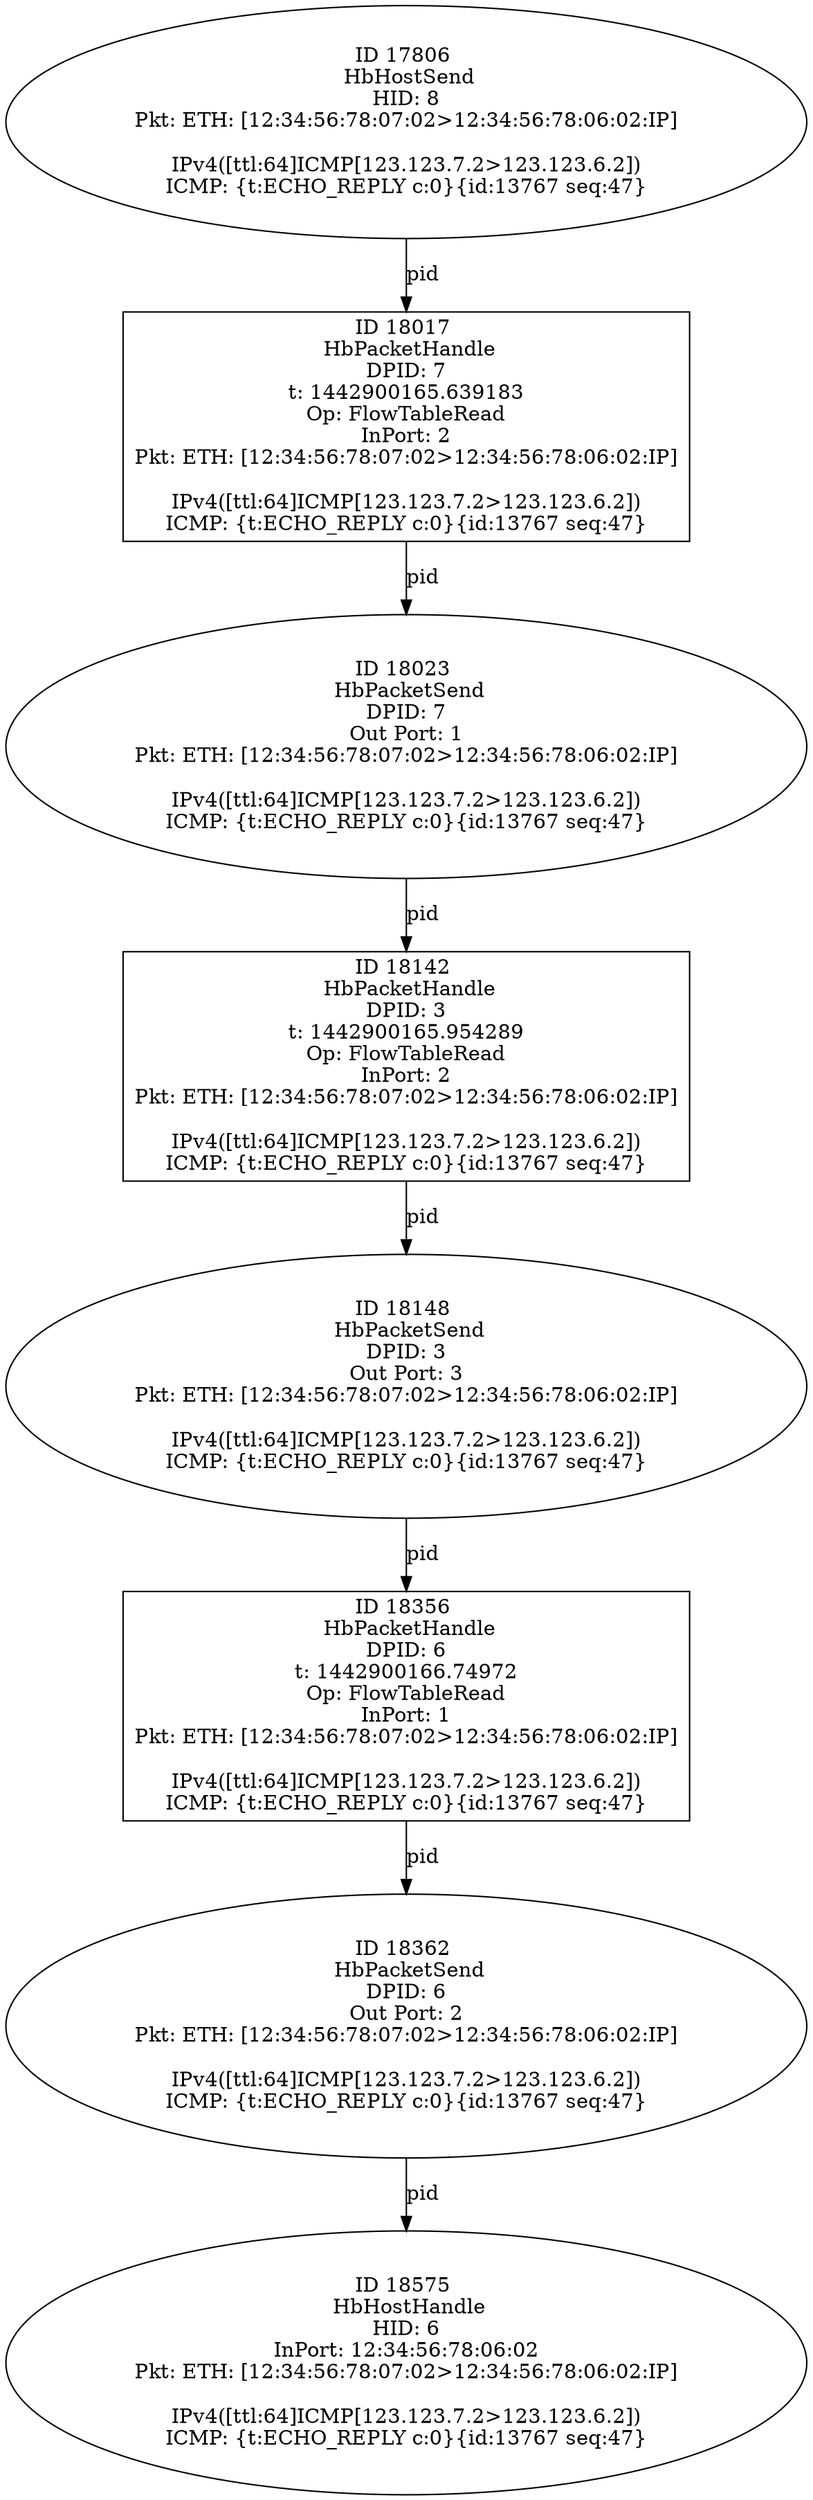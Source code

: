 strict digraph G {
18017 [shape=box, event=<hb_events.HbPacketHandle object at 0x10ba1bf90>, label="ID 18017 
 HbPacketHandle
DPID: 7
t: 1442900165.639183
Op: FlowTableRead
InPort: 2
Pkt: ETH: [12:34:56:78:07:02>12:34:56:78:06:02:IP]

IPv4([ttl:64]ICMP[123.123.7.2>123.123.6.2])
ICMP: {t:ECHO_REPLY c:0}{id:13767 seq:47}"];
18148 [shape=oval, event=<hb_events.HbPacketSend object at 0x10ba2c8d0>, label="ID 18148 
 HbPacketSend
DPID: 3
Out Port: 3
Pkt: ETH: [12:34:56:78:07:02>12:34:56:78:06:02:IP]

IPv4([ttl:64]ICMP[123.123.7.2>123.123.6.2])
ICMP: {t:ECHO_REPLY c:0}{id:13767 seq:47}"];
18023 [shape=oval, event=<hb_events.HbPacketSend object at 0x10ba29310>, label="ID 18023 
 HbPacketSend
DPID: 7
Out Port: 1
Pkt: ETH: [12:34:56:78:07:02>12:34:56:78:06:02:IP]

IPv4([ttl:64]ICMP[123.123.7.2>123.123.6.2])
ICMP: {t:ECHO_REPLY c:0}{id:13767 seq:47}"];
17806 [shape=oval, event=<hb_events.HbHostSend object at 0x10b932050>, label="ID 17806 
 HbHostSend
HID: 8
Pkt: ETH: [12:34:56:78:07:02>12:34:56:78:06:02:IP]

IPv4([ttl:64]ICMP[123.123.7.2>123.123.6.2])
ICMP: {t:ECHO_REPLY c:0}{id:13767 seq:47}"];
18575 [shape=oval, event=<hb_events.HbHostHandle object at 0x10bd2b0d0>, label="ID 18575 
 HbHostHandle
HID: 6
InPort: 12:34:56:78:06:02
Pkt: ETH: [12:34:56:78:07:02>12:34:56:78:06:02:IP]

IPv4([ttl:64]ICMP[123.123.7.2>123.123.6.2])
ICMP: {t:ECHO_REPLY c:0}{id:13767 seq:47}"];
18356 [shape=box, event=<hb_events.HbPacketHandle object at 0x10bbc2250>, label="ID 18356 
 HbPacketHandle
DPID: 6
t: 1442900166.74972
Op: FlowTableRead
InPort: 1
Pkt: ETH: [12:34:56:78:07:02>12:34:56:78:06:02:IP]

IPv4([ttl:64]ICMP[123.123.7.2>123.123.6.2])
ICMP: {t:ECHO_REPLY c:0}{id:13767 seq:47}"];
18362 [shape=oval, event=<hb_events.HbPacketSend object at 0x10bbc2750>, label="ID 18362 
 HbPacketSend
DPID: 6
Out Port: 2
Pkt: ETH: [12:34:56:78:07:02>12:34:56:78:06:02:IP]

IPv4([ttl:64]ICMP[123.123.7.2>123.123.6.2])
ICMP: {t:ECHO_REPLY c:0}{id:13767 seq:47}"];
18142 [shape=box, event=<hb_events.HbPacketHandle object at 0x10bab5fd0>, label="ID 18142 
 HbPacketHandle
DPID: 3
t: 1442900165.954289
Op: FlowTableRead
InPort: 2
Pkt: ETH: [12:34:56:78:07:02>12:34:56:78:06:02:IP]

IPv4([ttl:64]ICMP[123.123.7.2>123.123.6.2])
ICMP: {t:ECHO_REPLY c:0}{id:13767 seq:47}"];
18017 -> 18023  [rel=pid, label=pid];
18148 -> 18356  [rel=pid, label=pid];
18023 -> 18142  [rel=pid, label=pid];
17806 -> 18017  [rel=pid, label=pid];
18356 -> 18362  [rel=pid, label=pid];
18362 -> 18575  [rel=pid, label=pid];
18142 -> 18148  [rel=pid, label=pid];
}
